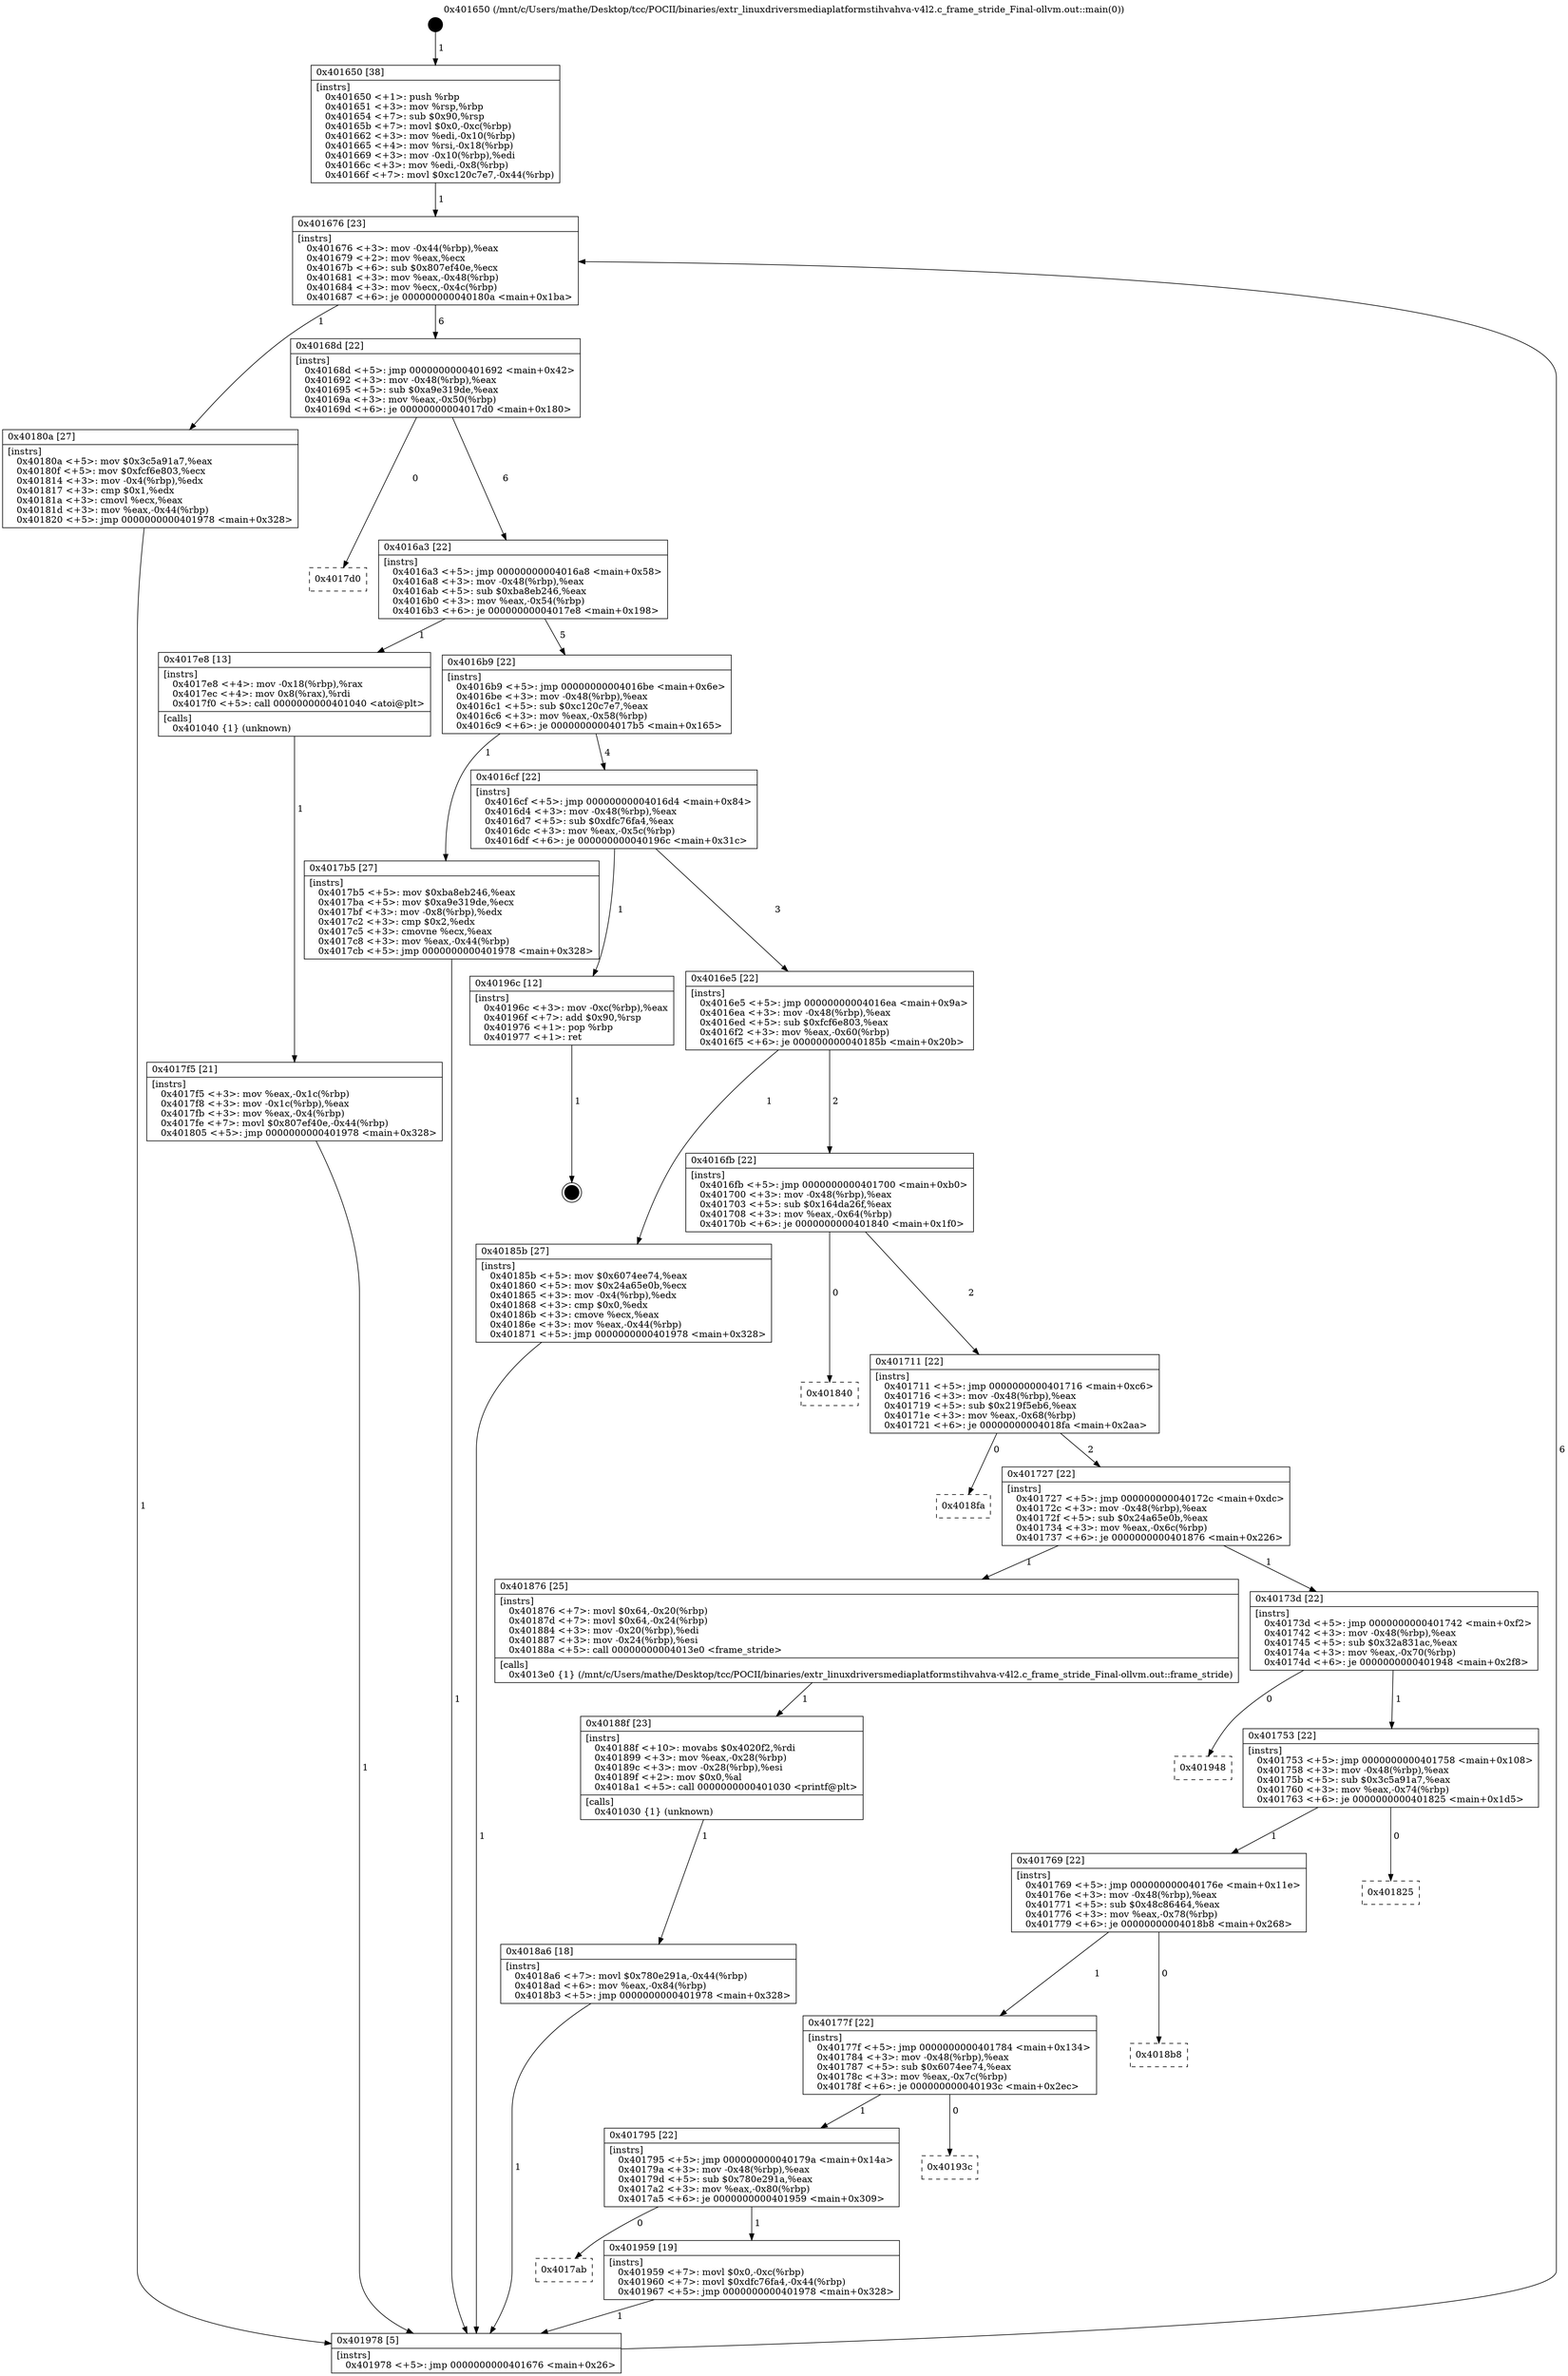 digraph "0x401650" {
  label = "0x401650 (/mnt/c/Users/mathe/Desktop/tcc/POCII/binaries/extr_linuxdriversmediaplatformstihvahva-v4l2.c_frame_stride_Final-ollvm.out::main(0))"
  labelloc = "t"
  node[shape=record]

  Entry [label="",width=0.3,height=0.3,shape=circle,fillcolor=black,style=filled]
  "0x401676" [label="{
     0x401676 [23]\l
     | [instrs]\l
     &nbsp;&nbsp;0x401676 \<+3\>: mov -0x44(%rbp),%eax\l
     &nbsp;&nbsp;0x401679 \<+2\>: mov %eax,%ecx\l
     &nbsp;&nbsp;0x40167b \<+6\>: sub $0x807ef40e,%ecx\l
     &nbsp;&nbsp;0x401681 \<+3\>: mov %eax,-0x48(%rbp)\l
     &nbsp;&nbsp;0x401684 \<+3\>: mov %ecx,-0x4c(%rbp)\l
     &nbsp;&nbsp;0x401687 \<+6\>: je 000000000040180a \<main+0x1ba\>\l
  }"]
  "0x40180a" [label="{
     0x40180a [27]\l
     | [instrs]\l
     &nbsp;&nbsp;0x40180a \<+5\>: mov $0x3c5a91a7,%eax\l
     &nbsp;&nbsp;0x40180f \<+5\>: mov $0xfcf6e803,%ecx\l
     &nbsp;&nbsp;0x401814 \<+3\>: mov -0x4(%rbp),%edx\l
     &nbsp;&nbsp;0x401817 \<+3\>: cmp $0x1,%edx\l
     &nbsp;&nbsp;0x40181a \<+3\>: cmovl %ecx,%eax\l
     &nbsp;&nbsp;0x40181d \<+3\>: mov %eax,-0x44(%rbp)\l
     &nbsp;&nbsp;0x401820 \<+5\>: jmp 0000000000401978 \<main+0x328\>\l
  }"]
  "0x40168d" [label="{
     0x40168d [22]\l
     | [instrs]\l
     &nbsp;&nbsp;0x40168d \<+5\>: jmp 0000000000401692 \<main+0x42\>\l
     &nbsp;&nbsp;0x401692 \<+3\>: mov -0x48(%rbp),%eax\l
     &nbsp;&nbsp;0x401695 \<+5\>: sub $0xa9e319de,%eax\l
     &nbsp;&nbsp;0x40169a \<+3\>: mov %eax,-0x50(%rbp)\l
     &nbsp;&nbsp;0x40169d \<+6\>: je 00000000004017d0 \<main+0x180\>\l
  }"]
  Exit [label="",width=0.3,height=0.3,shape=circle,fillcolor=black,style=filled,peripheries=2]
  "0x4017d0" [label="{
     0x4017d0\l
  }", style=dashed]
  "0x4016a3" [label="{
     0x4016a3 [22]\l
     | [instrs]\l
     &nbsp;&nbsp;0x4016a3 \<+5\>: jmp 00000000004016a8 \<main+0x58\>\l
     &nbsp;&nbsp;0x4016a8 \<+3\>: mov -0x48(%rbp),%eax\l
     &nbsp;&nbsp;0x4016ab \<+5\>: sub $0xba8eb246,%eax\l
     &nbsp;&nbsp;0x4016b0 \<+3\>: mov %eax,-0x54(%rbp)\l
     &nbsp;&nbsp;0x4016b3 \<+6\>: je 00000000004017e8 \<main+0x198\>\l
  }"]
  "0x4017ab" [label="{
     0x4017ab\l
  }", style=dashed]
  "0x4017e8" [label="{
     0x4017e8 [13]\l
     | [instrs]\l
     &nbsp;&nbsp;0x4017e8 \<+4\>: mov -0x18(%rbp),%rax\l
     &nbsp;&nbsp;0x4017ec \<+4\>: mov 0x8(%rax),%rdi\l
     &nbsp;&nbsp;0x4017f0 \<+5\>: call 0000000000401040 \<atoi@plt\>\l
     | [calls]\l
     &nbsp;&nbsp;0x401040 \{1\} (unknown)\l
  }"]
  "0x4016b9" [label="{
     0x4016b9 [22]\l
     | [instrs]\l
     &nbsp;&nbsp;0x4016b9 \<+5\>: jmp 00000000004016be \<main+0x6e\>\l
     &nbsp;&nbsp;0x4016be \<+3\>: mov -0x48(%rbp),%eax\l
     &nbsp;&nbsp;0x4016c1 \<+5\>: sub $0xc120c7e7,%eax\l
     &nbsp;&nbsp;0x4016c6 \<+3\>: mov %eax,-0x58(%rbp)\l
     &nbsp;&nbsp;0x4016c9 \<+6\>: je 00000000004017b5 \<main+0x165\>\l
  }"]
  "0x401959" [label="{
     0x401959 [19]\l
     | [instrs]\l
     &nbsp;&nbsp;0x401959 \<+7\>: movl $0x0,-0xc(%rbp)\l
     &nbsp;&nbsp;0x401960 \<+7\>: movl $0xdfc76fa4,-0x44(%rbp)\l
     &nbsp;&nbsp;0x401967 \<+5\>: jmp 0000000000401978 \<main+0x328\>\l
  }"]
  "0x4017b5" [label="{
     0x4017b5 [27]\l
     | [instrs]\l
     &nbsp;&nbsp;0x4017b5 \<+5\>: mov $0xba8eb246,%eax\l
     &nbsp;&nbsp;0x4017ba \<+5\>: mov $0xa9e319de,%ecx\l
     &nbsp;&nbsp;0x4017bf \<+3\>: mov -0x8(%rbp),%edx\l
     &nbsp;&nbsp;0x4017c2 \<+3\>: cmp $0x2,%edx\l
     &nbsp;&nbsp;0x4017c5 \<+3\>: cmovne %ecx,%eax\l
     &nbsp;&nbsp;0x4017c8 \<+3\>: mov %eax,-0x44(%rbp)\l
     &nbsp;&nbsp;0x4017cb \<+5\>: jmp 0000000000401978 \<main+0x328\>\l
  }"]
  "0x4016cf" [label="{
     0x4016cf [22]\l
     | [instrs]\l
     &nbsp;&nbsp;0x4016cf \<+5\>: jmp 00000000004016d4 \<main+0x84\>\l
     &nbsp;&nbsp;0x4016d4 \<+3\>: mov -0x48(%rbp),%eax\l
     &nbsp;&nbsp;0x4016d7 \<+5\>: sub $0xdfc76fa4,%eax\l
     &nbsp;&nbsp;0x4016dc \<+3\>: mov %eax,-0x5c(%rbp)\l
     &nbsp;&nbsp;0x4016df \<+6\>: je 000000000040196c \<main+0x31c\>\l
  }"]
  "0x401978" [label="{
     0x401978 [5]\l
     | [instrs]\l
     &nbsp;&nbsp;0x401978 \<+5\>: jmp 0000000000401676 \<main+0x26\>\l
  }"]
  "0x401650" [label="{
     0x401650 [38]\l
     | [instrs]\l
     &nbsp;&nbsp;0x401650 \<+1\>: push %rbp\l
     &nbsp;&nbsp;0x401651 \<+3\>: mov %rsp,%rbp\l
     &nbsp;&nbsp;0x401654 \<+7\>: sub $0x90,%rsp\l
     &nbsp;&nbsp;0x40165b \<+7\>: movl $0x0,-0xc(%rbp)\l
     &nbsp;&nbsp;0x401662 \<+3\>: mov %edi,-0x10(%rbp)\l
     &nbsp;&nbsp;0x401665 \<+4\>: mov %rsi,-0x18(%rbp)\l
     &nbsp;&nbsp;0x401669 \<+3\>: mov -0x10(%rbp),%edi\l
     &nbsp;&nbsp;0x40166c \<+3\>: mov %edi,-0x8(%rbp)\l
     &nbsp;&nbsp;0x40166f \<+7\>: movl $0xc120c7e7,-0x44(%rbp)\l
  }"]
  "0x4017f5" [label="{
     0x4017f5 [21]\l
     | [instrs]\l
     &nbsp;&nbsp;0x4017f5 \<+3\>: mov %eax,-0x1c(%rbp)\l
     &nbsp;&nbsp;0x4017f8 \<+3\>: mov -0x1c(%rbp),%eax\l
     &nbsp;&nbsp;0x4017fb \<+3\>: mov %eax,-0x4(%rbp)\l
     &nbsp;&nbsp;0x4017fe \<+7\>: movl $0x807ef40e,-0x44(%rbp)\l
     &nbsp;&nbsp;0x401805 \<+5\>: jmp 0000000000401978 \<main+0x328\>\l
  }"]
  "0x401795" [label="{
     0x401795 [22]\l
     | [instrs]\l
     &nbsp;&nbsp;0x401795 \<+5\>: jmp 000000000040179a \<main+0x14a\>\l
     &nbsp;&nbsp;0x40179a \<+3\>: mov -0x48(%rbp),%eax\l
     &nbsp;&nbsp;0x40179d \<+5\>: sub $0x780e291a,%eax\l
     &nbsp;&nbsp;0x4017a2 \<+3\>: mov %eax,-0x80(%rbp)\l
     &nbsp;&nbsp;0x4017a5 \<+6\>: je 0000000000401959 \<main+0x309\>\l
  }"]
  "0x40196c" [label="{
     0x40196c [12]\l
     | [instrs]\l
     &nbsp;&nbsp;0x40196c \<+3\>: mov -0xc(%rbp),%eax\l
     &nbsp;&nbsp;0x40196f \<+7\>: add $0x90,%rsp\l
     &nbsp;&nbsp;0x401976 \<+1\>: pop %rbp\l
     &nbsp;&nbsp;0x401977 \<+1\>: ret\l
  }"]
  "0x4016e5" [label="{
     0x4016e5 [22]\l
     | [instrs]\l
     &nbsp;&nbsp;0x4016e5 \<+5\>: jmp 00000000004016ea \<main+0x9a\>\l
     &nbsp;&nbsp;0x4016ea \<+3\>: mov -0x48(%rbp),%eax\l
     &nbsp;&nbsp;0x4016ed \<+5\>: sub $0xfcf6e803,%eax\l
     &nbsp;&nbsp;0x4016f2 \<+3\>: mov %eax,-0x60(%rbp)\l
     &nbsp;&nbsp;0x4016f5 \<+6\>: je 000000000040185b \<main+0x20b\>\l
  }"]
  "0x40193c" [label="{
     0x40193c\l
  }", style=dashed]
  "0x40185b" [label="{
     0x40185b [27]\l
     | [instrs]\l
     &nbsp;&nbsp;0x40185b \<+5\>: mov $0x6074ee74,%eax\l
     &nbsp;&nbsp;0x401860 \<+5\>: mov $0x24a65e0b,%ecx\l
     &nbsp;&nbsp;0x401865 \<+3\>: mov -0x4(%rbp),%edx\l
     &nbsp;&nbsp;0x401868 \<+3\>: cmp $0x0,%edx\l
     &nbsp;&nbsp;0x40186b \<+3\>: cmove %ecx,%eax\l
     &nbsp;&nbsp;0x40186e \<+3\>: mov %eax,-0x44(%rbp)\l
     &nbsp;&nbsp;0x401871 \<+5\>: jmp 0000000000401978 \<main+0x328\>\l
  }"]
  "0x4016fb" [label="{
     0x4016fb [22]\l
     | [instrs]\l
     &nbsp;&nbsp;0x4016fb \<+5\>: jmp 0000000000401700 \<main+0xb0\>\l
     &nbsp;&nbsp;0x401700 \<+3\>: mov -0x48(%rbp),%eax\l
     &nbsp;&nbsp;0x401703 \<+5\>: sub $0x164da26f,%eax\l
     &nbsp;&nbsp;0x401708 \<+3\>: mov %eax,-0x64(%rbp)\l
     &nbsp;&nbsp;0x40170b \<+6\>: je 0000000000401840 \<main+0x1f0\>\l
  }"]
  "0x40177f" [label="{
     0x40177f [22]\l
     | [instrs]\l
     &nbsp;&nbsp;0x40177f \<+5\>: jmp 0000000000401784 \<main+0x134\>\l
     &nbsp;&nbsp;0x401784 \<+3\>: mov -0x48(%rbp),%eax\l
     &nbsp;&nbsp;0x401787 \<+5\>: sub $0x6074ee74,%eax\l
     &nbsp;&nbsp;0x40178c \<+3\>: mov %eax,-0x7c(%rbp)\l
     &nbsp;&nbsp;0x40178f \<+6\>: je 000000000040193c \<main+0x2ec\>\l
  }"]
  "0x401840" [label="{
     0x401840\l
  }", style=dashed]
  "0x401711" [label="{
     0x401711 [22]\l
     | [instrs]\l
     &nbsp;&nbsp;0x401711 \<+5\>: jmp 0000000000401716 \<main+0xc6\>\l
     &nbsp;&nbsp;0x401716 \<+3\>: mov -0x48(%rbp),%eax\l
     &nbsp;&nbsp;0x401719 \<+5\>: sub $0x219f5eb6,%eax\l
     &nbsp;&nbsp;0x40171e \<+3\>: mov %eax,-0x68(%rbp)\l
     &nbsp;&nbsp;0x401721 \<+6\>: je 00000000004018fa \<main+0x2aa\>\l
  }"]
  "0x4018b8" [label="{
     0x4018b8\l
  }", style=dashed]
  "0x4018fa" [label="{
     0x4018fa\l
  }", style=dashed]
  "0x401727" [label="{
     0x401727 [22]\l
     | [instrs]\l
     &nbsp;&nbsp;0x401727 \<+5\>: jmp 000000000040172c \<main+0xdc\>\l
     &nbsp;&nbsp;0x40172c \<+3\>: mov -0x48(%rbp),%eax\l
     &nbsp;&nbsp;0x40172f \<+5\>: sub $0x24a65e0b,%eax\l
     &nbsp;&nbsp;0x401734 \<+3\>: mov %eax,-0x6c(%rbp)\l
     &nbsp;&nbsp;0x401737 \<+6\>: je 0000000000401876 \<main+0x226\>\l
  }"]
  "0x401769" [label="{
     0x401769 [22]\l
     | [instrs]\l
     &nbsp;&nbsp;0x401769 \<+5\>: jmp 000000000040176e \<main+0x11e\>\l
     &nbsp;&nbsp;0x40176e \<+3\>: mov -0x48(%rbp),%eax\l
     &nbsp;&nbsp;0x401771 \<+5\>: sub $0x48c86464,%eax\l
     &nbsp;&nbsp;0x401776 \<+3\>: mov %eax,-0x78(%rbp)\l
     &nbsp;&nbsp;0x401779 \<+6\>: je 00000000004018b8 \<main+0x268\>\l
  }"]
  "0x401876" [label="{
     0x401876 [25]\l
     | [instrs]\l
     &nbsp;&nbsp;0x401876 \<+7\>: movl $0x64,-0x20(%rbp)\l
     &nbsp;&nbsp;0x40187d \<+7\>: movl $0x64,-0x24(%rbp)\l
     &nbsp;&nbsp;0x401884 \<+3\>: mov -0x20(%rbp),%edi\l
     &nbsp;&nbsp;0x401887 \<+3\>: mov -0x24(%rbp),%esi\l
     &nbsp;&nbsp;0x40188a \<+5\>: call 00000000004013e0 \<frame_stride\>\l
     | [calls]\l
     &nbsp;&nbsp;0x4013e0 \{1\} (/mnt/c/Users/mathe/Desktop/tcc/POCII/binaries/extr_linuxdriversmediaplatformstihvahva-v4l2.c_frame_stride_Final-ollvm.out::frame_stride)\l
  }"]
  "0x40173d" [label="{
     0x40173d [22]\l
     | [instrs]\l
     &nbsp;&nbsp;0x40173d \<+5\>: jmp 0000000000401742 \<main+0xf2\>\l
     &nbsp;&nbsp;0x401742 \<+3\>: mov -0x48(%rbp),%eax\l
     &nbsp;&nbsp;0x401745 \<+5\>: sub $0x32a831ac,%eax\l
     &nbsp;&nbsp;0x40174a \<+3\>: mov %eax,-0x70(%rbp)\l
     &nbsp;&nbsp;0x40174d \<+6\>: je 0000000000401948 \<main+0x2f8\>\l
  }"]
  "0x40188f" [label="{
     0x40188f [23]\l
     | [instrs]\l
     &nbsp;&nbsp;0x40188f \<+10\>: movabs $0x4020f2,%rdi\l
     &nbsp;&nbsp;0x401899 \<+3\>: mov %eax,-0x28(%rbp)\l
     &nbsp;&nbsp;0x40189c \<+3\>: mov -0x28(%rbp),%esi\l
     &nbsp;&nbsp;0x40189f \<+2\>: mov $0x0,%al\l
     &nbsp;&nbsp;0x4018a1 \<+5\>: call 0000000000401030 \<printf@plt\>\l
     | [calls]\l
     &nbsp;&nbsp;0x401030 \{1\} (unknown)\l
  }"]
  "0x4018a6" [label="{
     0x4018a6 [18]\l
     | [instrs]\l
     &nbsp;&nbsp;0x4018a6 \<+7\>: movl $0x780e291a,-0x44(%rbp)\l
     &nbsp;&nbsp;0x4018ad \<+6\>: mov %eax,-0x84(%rbp)\l
     &nbsp;&nbsp;0x4018b3 \<+5\>: jmp 0000000000401978 \<main+0x328\>\l
  }"]
  "0x401825" [label="{
     0x401825\l
  }", style=dashed]
  "0x401948" [label="{
     0x401948\l
  }", style=dashed]
  "0x401753" [label="{
     0x401753 [22]\l
     | [instrs]\l
     &nbsp;&nbsp;0x401753 \<+5\>: jmp 0000000000401758 \<main+0x108\>\l
     &nbsp;&nbsp;0x401758 \<+3\>: mov -0x48(%rbp),%eax\l
     &nbsp;&nbsp;0x40175b \<+5\>: sub $0x3c5a91a7,%eax\l
     &nbsp;&nbsp;0x401760 \<+3\>: mov %eax,-0x74(%rbp)\l
     &nbsp;&nbsp;0x401763 \<+6\>: je 0000000000401825 \<main+0x1d5\>\l
  }"]
  Entry -> "0x401650" [label=" 1"]
  "0x401676" -> "0x40180a" [label=" 1"]
  "0x401676" -> "0x40168d" [label=" 6"]
  "0x40196c" -> Exit [label=" 1"]
  "0x40168d" -> "0x4017d0" [label=" 0"]
  "0x40168d" -> "0x4016a3" [label=" 6"]
  "0x401959" -> "0x401978" [label=" 1"]
  "0x4016a3" -> "0x4017e8" [label=" 1"]
  "0x4016a3" -> "0x4016b9" [label=" 5"]
  "0x401795" -> "0x4017ab" [label=" 0"]
  "0x4016b9" -> "0x4017b5" [label=" 1"]
  "0x4016b9" -> "0x4016cf" [label=" 4"]
  "0x4017b5" -> "0x401978" [label=" 1"]
  "0x401650" -> "0x401676" [label=" 1"]
  "0x401978" -> "0x401676" [label=" 6"]
  "0x4017e8" -> "0x4017f5" [label=" 1"]
  "0x4017f5" -> "0x401978" [label=" 1"]
  "0x40180a" -> "0x401978" [label=" 1"]
  "0x401795" -> "0x401959" [label=" 1"]
  "0x4016cf" -> "0x40196c" [label=" 1"]
  "0x4016cf" -> "0x4016e5" [label=" 3"]
  "0x40177f" -> "0x401795" [label=" 1"]
  "0x4016e5" -> "0x40185b" [label=" 1"]
  "0x4016e5" -> "0x4016fb" [label=" 2"]
  "0x40185b" -> "0x401978" [label=" 1"]
  "0x40177f" -> "0x40193c" [label=" 0"]
  "0x4016fb" -> "0x401840" [label=" 0"]
  "0x4016fb" -> "0x401711" [label=" 2"]
  "0x401769" -> "0x40177f" [label=" 1"]
  "0x401711" -> "0x4018fa" [label=" 0"]
  "0x401711" -> "0x401727" [label=" 2"]
  "0x401769" -> "0x4018b8" [label=" 0"]
  "0x401727" -> "0x401876" [label=" 1"]
  "0x401727" -> "0x40173d" [label=" 1"]
  "0x401876" -> "0x40188f" [label=" 1"]
  "0x40188f" -> "0x4018a6" [label=" 1"]
  "0x4018a6" -> "0x401978" [label=" 1"]
  "0x401753" -> "0x401769" [label=" 1"]
  "0x40173d" -> "0x401948" [label=" 0"]
  "0x40173d" -> "0x401753" [label=" 1"]
  "0x401753" -> "0x401825" [label=" 0"]
}
